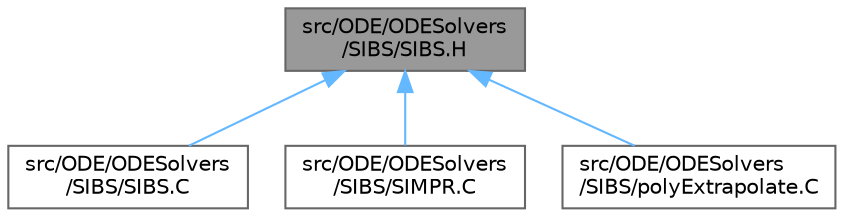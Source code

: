 digraph "src/ODE/ODESolvers/SIBS/SIBS.H"
{
 // LATEX_PDF_SIZE
  bgcolor="transparent";
  edge [fontname=Helvetica,fontsize=10,labelfontname=Helvetica,labelfontsize=10];
  node [fontname=Helvetica,fontsize=10,shape=box,height=0.2,width=0.4];
  Node1 [id="Node000001",label="src/ODE/ODESolvers\l/SIBS/SIBS.H",height=0.2,width=0.4,color="gray40", fillcolor="grey60", style="filled", fontcolor="black",tooltip=" "];
  Node1 -> Node2 [id="edge1_Node000001_Node000002",dir="back",color="steelblue1",style="solid",tooltip=" "];
  Node2 [id="Node000002",label="src/ODE/ODESolvers\l/SIBS/SIBS.C",height=0.2,width=0.4,color="grey40", fillcolor="white", style="filled",URL="$SIBS_8C.html",tooltip=" "];
  Node1 -> Node3 [id="edge2_Node000001_Node000003",dir="back",color="steelblue1",style="solid",tooltip=" "];
  Node3 [id="Node000003",label="src/ODE/ODESolvers\l/SIBS/SIMPR.C",height=0.2,width=0.4,color="grey40", fillcolor="white", style="filled",URL="$SIMPR_8C.html",tooltip=" "];
  Node1 -> Node4 [id="edge3_Node000001_Node000004",dir="back",color="steelblue1",style="solid",tooltip=" "];
  Node4 [id="Node000004",label="src/ODE/ODESolvers\l/SIBS/polyExtrapolate.C",height=0.2,width=0.4,color="grey40", fillcolor="white", style="filled",URL="$polyExtrapolate_8C.html",tooltip=" "];
}
